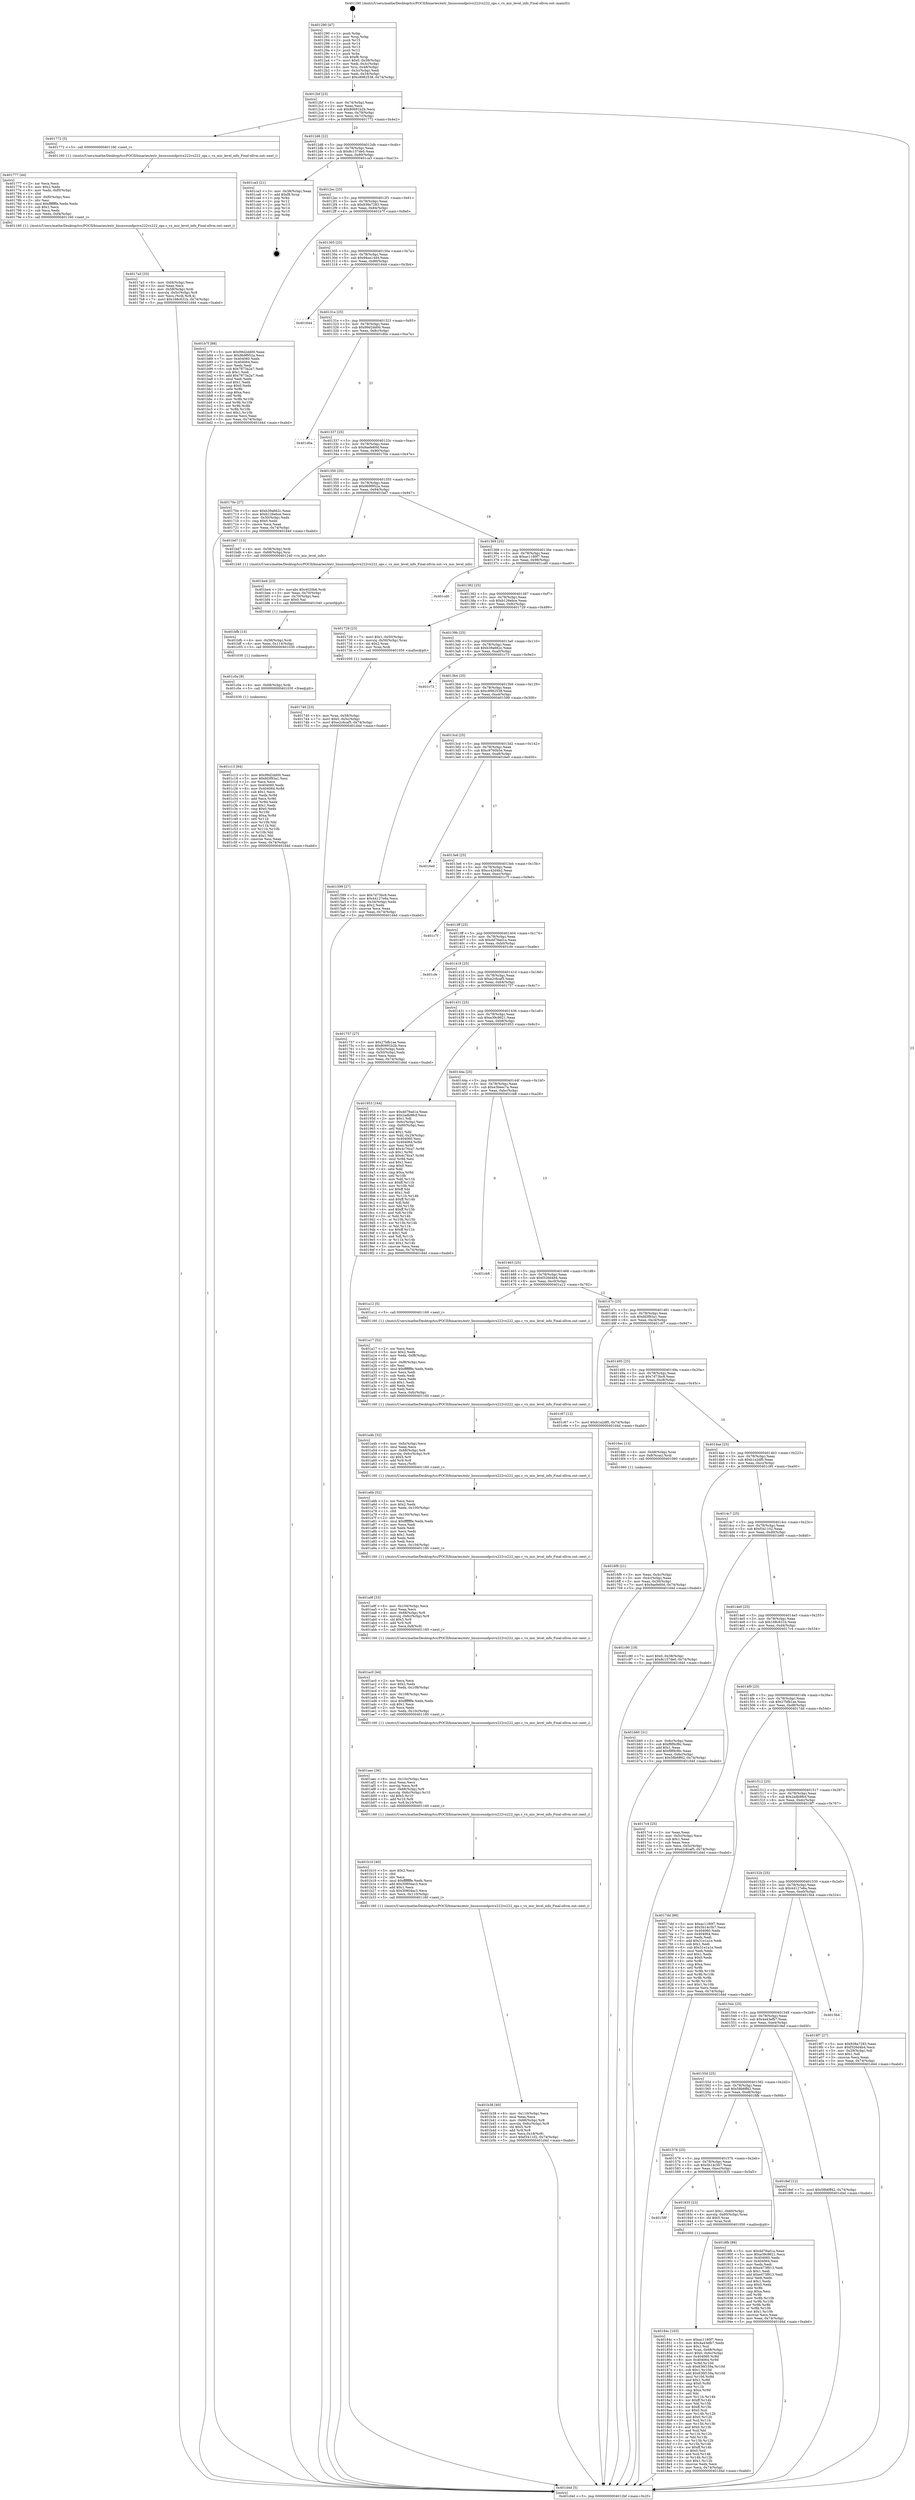 digraph "0x401290" {
  label = "0x401290 (/mnt/c/Users/mathe/Desktop/tcc/POCII/binaries/extr_linuxsoundpcivx222vx222_ops.c_vx_mic_level_info_Final-ollvm.out::main(0))"
  labelloc = "t"
  node[shape=record]

  Entry [label="",width=0.3,height=0.3,shape=circle,fillcolor=black,style=filled]
  "0x4012bf" [label="{
     0x4012bf [23]\l
     | [instrs]\l
     &nbsp;&nbsp;0x4012bf \<+3\>: mov -0x74(%rbp),%eax\l
     &nbsp;&nbsp;0x4012c2 \<+2\>: mov %eax,%ecx\l
     &nbsp;&nbsp;0x4012c4 \<+6\>: sub $0x80691b2b,%ecx\l
     &nbsp;&nbsp;0x4012ca \<+3\>: mov %eax,-0x78(%rbp)\l
     &nbsp;&nbsp;0x4012cd \<+3\>: mov %ecx,-0x7c(%rbp)\l
     &nbsp;&nbsp;0x4012d0 \<+6\>: je 0000000000401772 \<main+0x4e2\>\l
  }"]
  "0x401772" [label="{
     0x401772 [5]\l
     | [instrs]\l
     &nbsp;&nbsp;0x401772 \<+5\>: call 0000000000401160 \<next_i\>\l
     | [calls]\l
     &nbsp;&nbsp;0x401160 \{1\} (/mnt/c/Users/mathe/Desktop/tcc/POCII/binaries/extr_linuxsoundpcivx222vx222_ops.c_vx_mic_level_info_Final-ollvm.out::next_i)\l
  }"]
  "0x4012d6" [label="{
     0x4012d6 [22]\l
     | [instrs]\l
     &nbsp;&nbsp;0x4012d6 \<+5\>: jmp 00000000004012db \<main+0x4b\>\l
     &nbsp;&nbsp;0x4012db \<+3\>: mov -0x78(%rbp),%eax\l
     &nbsp;&nbsp;0x4012de \<+5\>: sub $0x8c157de0,%eax\l
     &nbsp;&nbsp;0x4012e3 \<+3\>: mov %eax,-0x80(%rbp)\l
     &nbsp;&nbsp;0x4012e6 \<+6\>: je 0000000000401ca3 \<main+0xa13\>\l
  }"]
  Exit [label="",width=0.3,height=0.3,shape=circle,fillcolor=black,style=filled,peripheries=2]
  "0x401ca3" [label="{
     0x401ca3 [21]\l
     | [instrs]\l
     &nbsp;&nbsp;0x401ca3 \<+3\>: mov -0x38(%rbp),%eax\l
     &nbsp;&nbsp;0x401ca6 \<+7\>: add $0xf8,%rsp\l
     &nbsp;&nbsp;0x401cad \<+1\>: pop %rbx\l
     &nbsp;&nbsp;0x401cae \<+2\>: pop %r12\l
     &nbsp;&nbsp;0x401cb0 \<+2\>: pop %r13\l
     &nbsp;&nbsp;0x401cb2 \<+2\>: pop %r14\l
     &nbsp;&nbsp;0x401cb4 \<+2\>: pop %r15\l
     &nbsp;&nbsp;0x401cb6 \<+1\>: pop %rbp\l
     &nbsp;&nbsp;0x401cb7 \<+1\>: ret\l
  }"]
  "0x4012ec" [label="{
     0x4012ec [25]\l
     | [instrs]\l
     &nbsp;&nbsp;0x4012ec \<+5\>: jmp 00000000004012f1 \<main+0x61\>\l
     &nbsp;&nbsp;0x4012f1 \<+3\>: mov -0x78(%rbp),%eax\l
     &nbsp;&nbsp;0x4012f4 \<+5\>: sub $0x938a7283,%eax\l
     &nbsp;&nbsp;0x4012f9 \<+6\>: mov %eax,-0x84(%rbp)\l
     &nbsp;&nbsp;0x4012ff \<+6\>: je 0000000000401b7f \<main+0x8ef\>\l
  }"]
  "0x401c13" [label="{
     0x401c13 [84]\l
     | [instrs]\l
     &nbsp;&nbsp;0x401c13 \<+5\>: mov $0x99d2dd00,%eax\l
     &nbsp;&nbsp;0x401c18 \<+5\>: mov $0xfd3f93a1,%esi\l
     &nbsp;&nbsp;0x401c1d \<+2\>: xor %ecx,%ecx\l
     &nbsp;&nbsp;0x401c1f \<+7\>: mov 0x404060,%edx\l
     &nbsp;&nbsp;0x401c26 \<+8\>: mov 0x404064,%r8d\l
     &nbsp;&nbsp;0x401c2e \<+3\>: sub $0x1,%ecx\l
     &nbsp;&nbsp;0x401c31 \<+3\>: mov %edx,%r9d\l
     &nbsp;&nbsp;0x401c34 \<+3\>: add %ecx,%r9d\l
     &nbsp;&nbsp;0x401c37 \<+4\>: imul %r9d,%edx\l
     &nbsp;&nbsp;0x401c3b \<+3\>: and $0x1,%edx\l
     &nbsp;&nbsp;0x401c3e \<+3\>: cmp $0x0,%edx\l
     &nbsp;&nbsp;0x401c41 \<+4\>: sete %r10b\l
     &nbsp;&nbsp;0x401c45 \<+4\>: cmp $0xa,%r8d\l
     &nbsp;&nbsp;0x401c49 \<+4\>: setl %r11b\l
     &nbsp;&nbsp;0x401c4d \<+3\>: mov %r10b,%bl\l
     &nbsp;&nbsp;0x401c50 \<+3\>: and %r11b,%bl\l
     &nbsp;&nbsp;0x401c53 \<+3\>: xor %r11b,%r10b\l
     &nbsp;&nbsp;0x401c56 \<+3\>: or %r10b,%bl\l
     &nbsp;&nbsp;0x401c59 \<+3\>: test $0x1,%bl\l
     &nbsp;&nbsp;0x401c5c \<+3\>: cmovne %esi,%eax\l
     &nbsp;&nbsp;0x401c5f \<+3\>: mov %eax,-0x74(%rbp)\l
     &nbsp;&nbsp;0x401c62 \<+5\>: jmp 0000000000401d4d \<main+0xabd\>\l
  }"]
  "0x401b7f" [label="{
     0x401b7f [88]\l
     | [instrs]\l
     &nbsp;&nbsp;0x401b7f \<+5\>: mov $0x99d2dd00,%eax\l
     &nbsp;&nbsp;0x401b84 \<+5\>: mov $0x9b9f952a,%ecx\l
     &nbsp;&nbsp;0x401b89 \<+7\>: mov 0x404060,%edx\l
     &nbsp;&nbsp;0x401b90 \<+7\>: mov 0x404064,%esi\l
     &nbsp;&nbsp;0x401b97 \<+2\>: mov %edx,%edi\l
     &nbsp;&nbsp;0x401b99 \<+6\>: sub $0x7873a2a7,%edi\l
     &nbsp;&nbsp;0x401b9f \<+3\>: sub $0x1,%edi\l
     &nbsp;&nbsp;0x401ba2 \<+6\>: add $0x7873a2a7,%edi\l
     &nbsp;&nbsp;0x401ba8 \<+3\>: imul %edi,%edx\l
     &nbsp;&nbsp;0x401bab \<+3\>: and $0x1,%edx\l
     &nbsp;&nbsp;0x401bae \<+3\>: cmp $0x0,%edx\l
     &nbsp;&nbsp;0x401bb1 \<+4\>: sete %r8b\l
     &nbsp;&nbsp;0x401bb5 \<+3\>: cmp $0xa,%esi\l
     &nbsp;&nbsp;0x401bb8 \<+4\>: setl %r9b\l
     &nbsp;&nbsp;0x401bbc \<+3\>: mov %r8b,%r10b\l
     &nbsp;&nbsp;0x401bbf \<+3\>: and %r9b,%r10b\l
     &nbsp;&nbsp;0x401bc2 \<+3\>: xor %r9b,%r8b\l
     &nbsp;&nbsp;0x401bc5 \<+3\>: or %r8b,%r10b\l
     &nbsp;&nbsp;0x401bc8 \<+4\>: test $0x1,%r10b\l
     &nbsp;&nbsp;0x401bcc \<+3\>: cmovne %ecx,%eax\l
     &nbsp;&nbsp;0x401bcf \<+3\>: mov %eax,-0x74(%rbp)\l
     &nbsp;&nbsp;0x401bd2 \<+5\>: jmp 0000000000401d4d \<main+0xabd\>\l
  }"]
  "0x401305" [label="{
     0x401305 [25]\l
     | [instrs]\l
     &nbsp;&nbsp;0x401305 \<+5\>: jmp 000000000040130a \<main+0x7a\>\l
     &nbsp;&nbsp;0x40130a \<+3\>: mov -0x78(%rbp),%eax\l
     &nbsp;&nbsp;0x40130d \<+5\>: sub $0x94ea14d4,%eax\l
     &nbsp;&nbsp;0x401312 \<+6\>: mov %eax,-0x88(%rbp)\l
     &nbsp;&nbsp;0x401318 \<+6\>: je 0000000000401644 \<main+0x3b4\>\l
  }"]
  "0x401c0a" [label="{
     0x401c0a [9]\l
     | [instrs]\l
     &nbsp;&nbsp;0x401c0a \<+4\>: mov -0x68(%rbp),%rdi\l
     &nbsp;&nbsp;0x401c0e \<+5\>: call 0000000000401030 \<free@plt\>\l
     | [calls]\l
     &nbsp;&nbsp;0x401030 \{1\} (unknown)\l
  }"]
  "0x401644" [label="{
     0x401644\l
  }", style=dashed]
  "0x40131e" [label="{
     0x40131e [25]\l
     | [instrs]\l
     &nbsp;&nbsp;0x40131e \<+5\>: jmp 0000000000401323 \<main+0x93\>\l
     &nbsp;&nbsp;0x401323 \<+3\>: mov -0x78(%rbp),%eax\l
     &nbsp;&nbsp;0x401326 \<+5\>: sub $0x99d2dd00,%eax\l
     &nbsp;&nbsp;0x40132b \<+6\>: mov %eax,-0x8c(%rbp)\l
     &nbsp;&nbsp;0x401331 \<+6\>: je 0000000000401d0a \<main+0xa7a\>\l
  }"]
  "0x401bfb" [label="{
     0x401bfb [15]\l
     | [instrs]\l
     &nbsp;&nbsp;0x401bfb \<+4\>: mov -0x58(%rbp),%rdi\l
     &nbsp;&nbsp;0x401bff \<+6\>: mov %eax,-0x114(%rbp)\l
     &nbsp;&nbsp;0x401c05 \<+5\>: call 0000000000401030 \<free@plt\>\l
     | [calls]\l
     &nbsp;&nbsp;0x401030 \{1\} (unknown)\l
  }"]
  "0x401d0a" [label="{
     0x401d0a\l
  }", style=dashed]
  "0x401337" [label="{
     0x401337 [25]\l
     | [instrs]\l
     &nbsp;&nbsp;0x401337 \<+5\>: jmp 000000000040133c \<main+0xac\>\l
     &nbsp;&nbsp;0x40133c \<+3\>: mov -0x78(%rbp),%eax\l
     &nbsp;&nbsp;0x40133f \<+5\>: sub $0x9aefe60d,%eax\l
     &nbsp;&nbsp;0x401344 \<+6\>: mov %eax,-0x90(%rbp)\l
     &nbsp;&nbsp;0x40134a \<+6\>: je 000000000040170e \<main+0x47e\>\l
  }"]
  "0x401be4" [label="{
     0x401be4 [23]\l
     | [instrs]\l
     &nbsp;&nbsp;0x401be4 \<+10\>: movabs $0x4020b6,%rdi\l
     &nbsp;&nbsp;0x401bee \<+3\>: mov %eax,-0x70(%rbp)\l
     &nbsp;&nbsp;0x401bf1 \<+3\>: mov -0x70(%rbp),%esi\l
     &nbsp;&nbsp;0x401bf4 \<+2\>: mov $0x0,%al\l
     &nbsp;&nbsp;0x401bf6 \<+5\>: call 0000000000401040 \<printf@plt\>\l
     | [calls]\l
     &nbsp;&nbsp;0x401040 \{1\} (unknown)\l
  }"]
  "0x40170e" [label="{
     0x40170e [27]\l
     | [instrs]\l
     &nbsp;&nbsp;0x40170e \<+5\>: mov $0xb39a662c,%eax\l
     &nbsp;&nbsp;0x401713 \<+5\>: mov $0xb126ebce,%ecx\l
     &nbsp;&nbsp;0x401718 \<+3\>: mov -0x30(%rbp),%edx\l
     &nbsp;&nbsp;0x40171b \<+3\>: cmp $0x0,%edx\l
     &nbsp;&nbsp;0x40171e \<+3\>: cmove %ecx,%eax\l
     &nbsp;&nbsp;0x401721 \<+3\>: mov %eax,-0x74(%rbp)\l
     &nbsp;&nbsp;0x401724 \<+5\>: jmp 0000000000401d4d \<main+0xabd\>\l
  }"]
  "0x401350" [label="{
     0x401350 [25]\l
     | [instrs]\l
     &nbsp;&nbsp;0x401350 \<+5\>: jmp 0000000000401355 \<main+0xc5\>\l
     &nbsp;&nbsp;0x401355 \<+3\>: mov -0x78(%rbp),%eax\l
     &nbsp;&nbsp;0x401358 \<+5\>: sub $0x9b9f952a,%eax\l
     &nbsp;&nbsp;0x40135d \<+6\>: mov %eax,-0x94(%rbp)\l
     &nbsp;&nbsp;0x401363 \<+6\>: je 0000000000401bd7 \<main+0x947\>\l
  }"]
  "0x401b38" [label="{
     0x401b38 [40]\l
     | [instrs]\l
     &nbsp;&nbsp;0x401b38 \<+6\>: mov -0x110(%rbp),%ecx\l
     &nbsp;&nbsp;0x401b3e \<+3\>: imul %eax,%ecx\l
     &nbsp;&nbsp;0x401b41 \<+4\>: mov -0x68(%rbp),%r8\l
     &nbsp;&nbsp;0x401b45 \<+4\>: movslq -0x6c(%rbp),%r9\l
     &nbsp;&nbsp;0x401b49 \<+4\>: shl $0x5,%r9\l
     &nbsp;&nbsp;0x401b4d \<+3\>: add %r9,%r8\l
     &nbsp;&nbsp;0x401b50 \<+4\>: mov %ecx,0x18(%r8)\l
     &nbsp;&nbsp;0x401b54 \<+7\>: movl $0xf341102,-0x74(%rbp)\l
     &nbsp;&nbsp;0x401b5b \<+5\>: jmp 0000000000401d4d \<main+0xabd\>\l
  }"]
  "0x401bd7" [label="{
     0x401bd7 [13]\l
     | [instrs]\l
     &nbsp;&nbsp;0x401bd7 \<+4\>: mov -0x58(%rbp),%rdi\l
     &nbsp;&nbsp;0x401bdb \<+4\>: mov -0x68(%rbp),%rsi\l
     &nbsp;&nbsp;0x401bdf \<+5\>: call 0000000000401240 \<vx_mic_level_info\>\l
     | [calls]\l
     &nbsp;&nbsp;0x401240 \{1\} (/mnt/c/Users/mathe/Desktop/tcc/POCII/binaries/extr_linuxsoundpcivx222vx222_ops.c_vx_mic_level_info_Final-ollvm.out::vx_mic_level_info)\l
  }"]
  "0x401369" [label="{
     0x401369 [25]\l
     | [instrs]\l
     &nbsp;&nbsp;0x401369 \<+5\>: jmp 000000000040136e \<main+0xde\>\l
     &nbsp;&nbsp;0x40136e \<+3\>: mov -0x78(%rbp),%eax\l
     &nbsp;&nbsp;0x401371 \<+5\>: sub $0xac1180f7,%eax\l
     &nbsp;&nbsp;0x401376 \<+6\>: mov %eax,-0x98(%rbp)\l
     &nbsp;&nbsp;0x40137c \<+6\>: je 0000000000401cd0 \<main+0xa40\>\l
  }"]
  "0x401b10" [label="{
     0x401b10 [40]\l
     | [instrs]\l
     &nbsp;&nbsp;0x401b10 \<+5\>: mov $0x2,%ecx\l
     &nbsp;&nbsp;0x401b15 \<+1\>: cltd\l
     &nbsp;&nbsp;0x401b16 \<+2\>: idiv %ecx\l
     &nbsp;&nbsp;0x401b18 \<+6\>: imul $0xfffffffe,%edx,%ecx\l
     &nbsp;&nbsp;0x401b1e \<+6\>: add $0x30804ac3,%ecx\l
     &nbsp;&nbsp;0x401b24 \<+3\>: add $0x1,%ecx\l
     &nbsp;&nbsp;0x401b27 \<+6\>: sub $0x30804ac3,%ecx\l
     &nbsp;&nbsp;0x401b2d \<+6\>: mov %ecx,-0x110(%rbp)\l
     &nbsp;&nbsp;0x401b33 \<+5\>: call 0000000000401160 \<next_i\>\l
     | [calls]\l
     &nbsp;&nbsp;0x401160 \{1\} (/mnt/c/Users/mathe/Desktop/tcc/POCII/binaries/extr_linuxsoundpcivx222vx222_ops.c_vx_mic_level_info_Final-ollvm.out::next_i)\l
  }"]
  "0x401cd0" [label="{
     0x401cd0\l
  }", style=dashed]
  "0x401382" [label="{
     0x401382 [25]\l
     | [instrs]\l
     &nbsp;&nbsp;0x401382 \<+5\>: jmp 0000000000401387 \<main+0xf7\>\l
     &nbsp;&nbsp;0x401387 \<+3\>: mov -0x78(%rbp),%eax\l
     &nbsp;&nbsp;0x40138a \<+5\>: sub $0xb126ebce,%eax\l
     &nbsp;&nbsp;0x40138f \<+6\>: mov %eax,-0x9c(%rbp)\l
     &nbsp;&nbsp;0x401395 \<+6\>: je 0000000000401729 \<main+0x499\>\l
  }"]
  "0x401aec" [label="{
     0x401aec [36]\l
     | [instrs]\l
     &nbsp;&nbsp;0x401aec \<+6\>: mov -0x10c(%rbp),%ecx\l
     &nbsp;&nbsp;0x401af2 \<+3\>: imul %eax,%ecx\l
     &nbsp;&nbsp;0x401af5 \<+3\>: movslq %ecx,%r8\l
     &nbsp;&nbsp;0x401af8 \<+4\>: mov -0x68(%rbp),%r9\l
     &nbsp;&nbsp;0x401afc \<+4\>: movslq -0x6c(%rbp),%r10\l
     &nbsp;&nbsp;0x401b00 \<+4\>: shl $0x5,%r10\l
     &nbsp;&nbsp;0x401b04 \<+3\>: add %r10,%r9\l
     &nbsp;&nbsp;0x401b07 \<+4\>: mov %r8,0x10(%r9)\l
     &nbsp;&nbsp;0x401b0b \<+5\>: call 0000000000401160 \<next_i\>\l
     | [calls]\l
     &nbsp;&nbsp;0x401160 \{1\} (/mnt/c/Users/mathe/Desktop/tcc/POCII/binaries/extr_linuxsoundpcivx222vx222_ops.c_vx_mic_level_info_Final-ollvm.out::next_i)\l
  }"]
  "0x401729" [label="{
     0x401729 [23]\l
     | [instrs]\l
     &nbsp;&nbsp;0x401729 \<+7\>: movl $0x1,-0x50(%rbp)\l
     &nbsp;&nbsp;0x401730 \<+4\>: movslq -0x50(%rbp),%rax\l
     &nbsp;&nbsp;0x401734 \<+4\>: shl $0x2,%rax\l
     &nbsp;&nbsp;0x401738 \<+3\>: mov %rax,%rdi\l
     &nbsp;&nbsp;0x40173b \<+5\>: call 0000000000401050 \<malloc@plt\>\l
     | [calls]\l
     &nbsp;&nbsp;0x401050 \{1\} (unknown)\l
  }"]
  "0x40139b" [label="{
     0x40139b [25]\l
     | [instrs]\l
     &nbsp;&nbsp;0x40139b \<+5\>: jmp 00000000004013a0 \<main+0x110\>\l
     &nbsp;&nbsp;0x4013a0 \<+3\>: mov -0x78(%rbp),%eax\l
     &nbsp;&nbsp;0x4013a3 \<+5\>: sub $0xb39a662c,%eax\l
     &nbsp;&nbsp;0x4013a8 \<+6\>: mov %eax,-0xa0(%rbp)\l
     &nbsp;&nbsp;0x4013ae \<+6\>: je 0000000000401c73 \<main+0x9e3\>\l
  }"]
  "0x401ac0" [label="{
     0x401ac0 [44]\l
     | [instrs]\l
     &nbsp;&nbsp;0x401ac0 \<+2\>: xor %ecx,%ecx\l
     &nbsp;&nbsp;0x401ac2 \<+5\>: mov $0x2,%edx\l
     &nbsp;&nbsp;0x401ac7 \<+6\>: mov %edx,-0x108(%rbp)\l
     &nbsp;&nbsp;0x401acd \<+1\>: cltd\l
     &nbsp;&nbsp;0x401ace \<+6\>: mov -0x108(%rbp),%esi\l
     &nbsp;&nbsp;0x401ad4 \<+2\>: idiv %esi\l
     &nbsp;&nbsp;0x401ad6 \<+6\>: imul $0xfffffffe,%edx,%edx\l
     &nbsp;&nbsp;0x401adc \<+3\>: sub $0x1,%ecx\l
     &nbsp;&nbsp;0x401adf \<+2\>: sub %ecx,%edx\l
     &nbsp;&nbsp;0x401ae1 \<+6\>: mov %edx,-0x10c(%rbp)\l
     &nbsp;&nbsp;0x401ae7 \<+5\>: call 0000000000401160 \<next_i\>\l
     | [calls]\l
     &nbsp;&nbsp;0x401160 \{1\} (/mnt/c/Users/mathe/Desktop/tcc/POCII/binaries/extr_linuxsoundpcivx222vx222_ops.c_vx_mic_level_info_Final-ollvm.out::next_i)\l
  }"]
  "0x401c73" [label="{
     0x401c73\l
  }", style=dashed]
  "0x4013b4" [label="{
     0x4013b4 [25]\l
     | [instrs]\l
     &nbsp;&nbsp;0x4013b4 \<+5\>: jmp 00000000004013b9 \<main+0x129\>\l
     &nbsp;&nbsp;0x4013b9 \<+3\>: mov -0x78(%rbp),%eax\l
     &nbsp;&nbsp;0x4013bc \<+5\>: sub $0xc8982538,%eax\l
     &nbsp;&nbsp;0x4013c1 \<+6\>: mov %eax,-0xa4(%rbp)\l
     &nbsp;&nbsp;0x4013c7 \<+6\>: je 0000000000401599 \<main+0x309\>\l
  }"]
  "0x401a9f" [label="{
     0x401a9f [33]\l
     | [instrs]\l
     &nbsp;&nbsp;0x401a9f \<+6\>: mov -0x104(%rbp),%ecx\l
     &nbsp;&nbsp;0x401aa5 \<+3\>: imul %eax,%ecx\l
     &nbsp;&nbsp;0x401aa8 \<+4\>: mov -0x68(%rbp),%r8\l
     &nbsp;&nbsp;0x401aac \<+4\>: movslq -0x6c(%rbp),%r9\l
     &nbsp;&nbsp;0x401ab0 \<+4\>: shl $0x5,%r9\l
     &nbsp;&nbsp;0x401ab4 \<+3\>: add %r9,%r8\l
     &nbsp;&nbsp;0x401ab7 \<+4\>: mov %ecx,0x8(%r8)\l
     &nbsp;&nbsp;0x401abb \<+5\>: call 0000000000401160 \<next_i\>\l
     | [calls]\l
     &nbsp;&nbsp;0x401160 \{1\} (/mnt/c/Users/mathe/Desktop/tcc/POCII/binaries/extr_linuxsoundpcivx222vx222_ops.c_vx_mic_level_info_Final-ollvm.out::next_i)\l
  }"]
  "0x401599" [label="{
     0x401599 [27]\l
     | [instrs]\l
     &nbsp;&nbsp;0x401599 \<+5\>: mov $0x7d73bc8,%eax\l
     &nbsp;&nbsp;0x40159e \<+5\>: mov $0x44127e6a,%ecx\l
     &nbsp;&nbsp;0x4015a3 \<+3\>: mov -0x34(%rbp),%edx\l
     &nbsp;&nbsp;0x4015a6 \<+3\>: cmp $0x2,%edx\l
     &nbsp;&nbsp;0x4015a9 \<+3\>: cmovne %ecx,%eax\l
     &nbsp;&nbsp;0x4015ac \<+3\>: mov %eax,-0x74(%rbp)\l
     &nbsp;&nbsp;0x4015af \<+5\>: jmp 0000000000401d4d \<main+0xabd\>\l
  }"]
  "0x4013cd" [label="{
     0x4013cd [25]\l
     | [instrs]\l
     &nbsp;&nbsp;0x4013cd \<+5\>: jmp 00000000004013d2 \<main+0x142\>\l
     &nbsp;&nbsp;0x4013d2 \<+3\>: mov -0x78(%rbp),%eax\l
     &nbsp;&nbsp;0x4013d5 \<+5\>: sub $0xc9760b5e,%eax\l
     &nbsp;&nbsp;0x4013da \<+6\>: mov %eax,-0xa8(%rbp)\l
     &nbsp;&nbsp;0x4013e0 \<+6\>: je 00000000004016e0 \<main+0x450\>\l
  }"]
  "0x401d4d" [label="{
     0x401d4d [5]\l
     | [instrs]\l
     &nbsp;&nbsp;0x401d4d \<+5\>: jmp 00000000004012bf \<main+0x2f\>\l
  }"]
  "0x401290" [label="{
     0x401290 [47]\l
     | [instrs]\l
     &nbsp;&nbsp;0x401290 \<+1\>: push %rbp\l
     &nbsp;&nbsp;0x401291 \<+3\>: mov %rsp,%rbp\l
     &nbsp;&nbsp;0x401294 \<+2\>: push %r15\l
     &nbsp;&nbsp;0x401296 \<+2\>: push %r14\l
     &nbsp;&nbsp;0x401298 \<+2\>: push %r13\l
     &nbsp;&nbsp;0x40129a \<+2\>: push %r12\l
     &nbsp;&nbsp;0x40129c \<+1\>: push %rbx\l
     &nbsp;&nbsp;0x40129d \<+7\>: sub $0xf8,%rsp\l
     &nbsp;&nbsp;0x4012a4 \<+7\>: movl $0x0,-0x38(%rbp)\l
     &nbsp;&nbsp;0x4012ab \<+3\>: mov %edi,-0x3c(%rbp)\l
     &nbsp;&nbsp;0x4012ae \<+4\>: mov %rsi,-0x48(%rbp)\l
     &nbsp;&nbsp;0x4012b2 \<+3\>: mov -0x3c(%rbp),%edi\l
     &nbsp;&nbsp;0x4012b5 \<+3\>: mov %edi,-0x34(%rbp)\l
     &nbsp;&nbsp;0x4012b8 \<+7\>: movl $0xc8982538,-0x74(%rbp)\l
  }"]
  "0x401a6b" [label="{
     0x401a6b [52]\l
     | [instrs]\l
     &nbsp;&nbsp;0x401a6b \<+2\>: xor %ecx,%ecx\l
     &nbsp;&nbsp;0x401a6d \<+5\>: mov $0x2,%edx\l
     &nbsp;&nbsp;0x401a72 \<+6\>: mov %edx,-0x100(%rbp)\l
     &nbsp;&nbsp;0x401a78 \<+1\>: cltd\l
     &nbsp;&nbsp;0x401a79 \<+6\>: mov -0x100(%rbp),%esi\l
     &nbsp;&nbsp;0x401a7f \<+2\>: idiv %esi\l
     &nbsp;&nbsp;0x401a81 \<+6\>: imul $0xfffffffe,%edx,%edx\l
     &nbsp;&nbsp;0x401a87 \<+2\>: mov %ecx,%edi\l
     &nbsp;&nbsp;0x401a89 \<+2\>: sub %edx,%edi\l
     &nbsp;&nbsp;0x401a8b \<+2\>: mov %ecx,%edx\l
     &nbsp;&nbsp;0x401a8d \<+3\>: sub $0x1,%edx\l
     &nbsp;&nbsp;0x401a90 \<+2\>: add %edx,%edi\l
     &nbsp;&nbsp;0x401a92 \<+2\>: sub %edi,%ecx\l
     &nbsp;&nbsp;0x401a94 \<+6\>: mov %ecx,-0x104(%rbp)\l
     &nbsp;&nbsp;0x401a9a \<+5\>: call 0000000000401160 \<next_i\>\l
     | [calls]\l
     &nbsp;&nbsp;0x401160 \{1\} (/mnt/c/Users/mathe/Desktop/tcc/POCII/binaries/extr_linuxsoundpcivx222vx222_ops.c_vx_mic_level_info_Final-ollvm.out::next_i)\l
  }"]
  "0x4016e0" [label="{
     0x4016e0\l
  }", style=dashed]
  "0x4013e6" [label="{
     0x4013e6 [25]\l
     | [instrs]\l
     &nbsp;&nbsp;0x4013e6 \<+5\>: jmp 00000000004013eb \<main+0x15b\>\l
     &nbsp;&nbsp;0x4013eb \<+3\>: mov -0x78(%rbp),%eax\l
     &nbsp;&nbsp;0x4013ee \<+5\>: sub $0xcc42d4b2,%eax\l
     &nbsp;&nbsp;0x4013f3 \<+6\>: mov %eax,-0xac(%rbp)\l
     &nbsp;&nbsp;0x4013f9 \<+6\>: je 0000000000401c7f \<main+0x9ef\>\l
  }"]
  "0x401a4b" [label="{
     0x401a4b [32]\l
     | [instrs]\l
     &nbsp;&nbsp;0x401a4b \<+6\>: mov -0xfc(%rbp),%ecx\l
     &nbsp;&nbsp;0x401a51 \<+3\>: imul %eax,%ecx\l
     &nbsp;&nbsp;0x401a54 \<+4\>: mov -0x68(%rbp),%r8\l
     &nbsp;&nbsp;0x401a58 \<+4\>: movslq -0x6c(%rbp),%r9\l
     &nbsp;&nbsp;0x401a5c \<+4\>: shl $0x5,%r9\l
     &nbsp;&nbsp;0x401a60 \<+3\>: add %r9,%r8\l
     &nbsp;&nbsp;0x401a63 \<+3\>: mov %ecx,(%r8)\l
     &nbsp;&nbsp;0x401a66 \<+5\>: call 0000000000401160 \<next_i\>\l
     | [calls]\l
     &nbsp;&nbsp;0x401160 \{1\} (/mnt/c/Users/mathe/Desktop/tcc/POCII/binaries/extr_linuxsoundpcivx222vx222_ops.c_vx_mic_level_info_Final-ollvm.out::next_i)\l
  }"]
  "0x401c7f" [label="{
     0x401c7f\l
  }", style=dashed]
  "0x4013ff" [label="{
     0x4013ff [25]\l
     | [instrs]\l
     &nbsp;&nbsp;0x4013ff \<+5\>: jmp 0000000000401404 \<main+0x174\>\l
     &nbsp;&nbsp;0x401404 \<+3\>: mov -0x78(%rbp),%eax\l
     &nbsp;&nbsp;0x401407 \<+5\>: sub $0xdd79ad1a,%eax\l
     &nbsp;&nbsp;0x40140c \<+6\>: mov %eax,-0xb0(%rbp)\l
     &nbsp;&nbsp;0x401412 \<+6\>: je 0000000000401cfe \<main+0xa6e\>\l
  }"]
  "0x401a17" [label="{
     0x401a17 [52]\l
     | [instrs]\l
     &nbsp;&nbsp;0x401a17 \<+2\>: xor %ecx,%ecx\l
     &nbsp;&nbsp;0x401a19 \<+5\>: mov $0x2,%edx\l
     &nbsp;&nbsp;0x401a1e \<+6\>: mov %edx,-0xf8(%rbp)\l
     &nbsp;&nbsp;0x401a24 \<+1\>: cltd\l
     &nbsp;&nbsp;0x401a25 \<+6\>: mov -0xf8(%rbp),%esi\l
     &nbsp;&nbsp;0x401a2b \<+2\>: idiv %esi\l
     &nbsp;&nbsp;0x401a2d \<+6\>: imul $0xfffffffe,%edx,%edx\l
     &nbsp;&nbsp;0x401a33 \<+2\>: mov %ecx,%edi\l
     &nbsp;&nbsp;0x401a35 \<+2\>: sub %edx,%edi\l
     &nbsp;&nbsp;0x401a37 \<+2\>: mov %ecx,%edx\l
     &nbsp;&nbsp;0x401a39 \<+3\>: sub $0x1,%edx\l
     &nbsp;&nbsp;0x401a3c \<+2\>: add %edx,%edi\l
     &nbsp;&nbsp;0x401a3e \<+2\>: sub %edi,%ecx\l
     &nbsp;&nbsp;0x401a40 \<+6\>: mov %ecx,-0xfc(%rbp)\l
     &nbsp;&nbsp;0x401a46 \<+5\>: call 0000000000401160 \<next_i\>\l
     | [calls]\l
     &nbsp;&nbsp;0x401160 \{1\} (/mnt/c/Users/mathe/Desktop/tcc/POCII/binaries/extr_linuxsoundpcivx222vx222_ops.c_vx_mic_level_info_Final-ollvm.out::next_i)\l
  }"]
  "0x401cfe" [label="{
     0x401cfe\l
  }", style=dashed]
  "0x401418" [label="{
     0x401418 [25]\l
     | [instrs]\l
     &nbsp;&nbsp;0x401418 \<+5\>: jmp 000000000040141d \<main+0x18d\>\l
     &nbsp;&nbsp;0x40141d \<+3\>: mov -0x78(%rbp),%eax\l
     &nbsp;&nbsp;0x401420 \<+5\>: sub $0xe2c6caf5,%eax\l
     &nbsp;&nbsp;0x401425 \<+6\>: mov %eax,-0xb4(%rbp)\l
     &nbsp;&nbsp;0x40142b \<+6\>: je 0000000000401757 \<main+0x4c7\>\l
  }"]
  "0x40184c" [label="{
     0x40184c [163]\l
     | [instrs]\l
     &nbsp;&nbsp;0x40184c \<+5\>: mov $0xac1180f7,%ecx\l
     &nbsp;&nbsp;0x401851 \<+5\>: mov $0x4a43efb7,%edx\l
     &nbsp;&nbsp;0x401856 \<+3\>: mov $0x1,%sil\l
     &nbsp;&nbsp;0x401859 \<+4\>: mov %rax,-0x68(%rbp)\l
     &nbsp;&nbsp;0x40185d \<+7\>: movl $0x0,-0x6c(%rbp)\l
     &nbsp;&nbsp;0x401864 \<+8\>: mov 0x404060,%r8d\l
     &nbsp;&nbsp;0x40186c \<+8\>: mov 0x404064,%r9d\l
     &nbsp;&nbsp;0x401874 \<+3\>: mov %r8d,%r10d\l
     &nbsp;&nbsp;0x401877 \<+7\>: sub $0x636f159a,%r10d\l
     &nbsp;&nbsp;0x40187e \<+4\>: sub $0x1,%r10d\l
     &nbsp;&nbsp;0x401882 \<+7\>: add $0x636f159a,%r10d\l
     &nbsp;&nbsp;0x401889 \<+4\>: imul %r10d,%r8d\l
     &nbsp;&nbsp;0x40188d \<+4\>: and $0x1,%r8d\l
     &nbsp;&nbsp;0x401891 \<+4\>: cmp $0x0,%r8d\l
     &nbsp;&nbsp;0x401895 \<+4\>: sete %r11b\l
     &nbsp;&nbsp;0x401899 \<+4\>: cmp $0xa,%r9d\l
     &nbsp;&nbsp;0x40189d \<+3\>: setl %bl\l
     &nbsp;&nbsp;0x4018a0 \<+3\>: mov %r11b,%r14b\l
     &nbsp;&nbsp;0x4018a3 \<+4\>: xor $0xff,%r14b\l
     &nbsp;&nbsp;0x4018a7 \<+3\>: mov %bl,%r15b\l
     &nbsp;&nbsp;0x4018aa \<+4\>: xor $0xff,%r15b\l
     &nbsp;&nbsp;0x4018ae \<+4\>: xor $0x0,%sil\l
     &nbsp;&nbsp;0x4018b2 \<+3\>: mov %r14b,%r12b\l
     &nbsp;&nbsp;0x4018b5 \<+4\>: and $0x0,%r12b\l
     &nbsp;&nbsp;0x4018b9 \<+3\>: and %sil,%r11b\l
     &nbsp;&nbsp;0x4018bc \<+3\>: mov %r15b,%r13b\l
     &nbsp;&nbsp;0x4018bf \<+4\>: and $0x0,%r13b\l
     &nbsp;&nbsp;0x4018c3 \<+3\>: and %sil,%bl\l
     &nbsp;&nbsp;0x4018c6 \<+3\>: or %r11b,%r12b\l
     &nbsp;&nbsp;0x4018c9 \<+3\>: or %bl,%r13b\l
     &nbsp;&nbsp;0x4018cc \<+3\>: xor %r13b,%r12b\l
     &nbsp;&nbsp;0x4018cf \<+3\>: or %r15b,%r14b\l
     &nbsp;&nbsp;0x4018d2 \<+4\>: xor $0xff,%r14b\l
     &nbsp;&nbsp;0x4018d6 \<+4\>: or $0x0,%sil\l
     &nbsp;&nbsp;0x4018da \<+3\>: and %sil,%r14b\l
     &nbsp;&nbsp;0x4018dd \<+3\>: or %r14b,%r12b\l
     &nbsp;&nbsp;0x4018e0 \<+4\>: test $0x1,%r12b\l
     &nbsp;&nbsp;0x4018e4 \<+3\>: cmovne %edx,%ecx\l
     &nbsp;&nbsp;0x4018e7 \<+3\>: mov %ecx,-0x74(%rbp)\l
     &nbsp;&nbsp;0x4018ea \<+5\>: jmp 0000000000401d4d \<main+0xabd\>\l
  }"]
  "0x401757" [label="{
     0x401757 [27]\l
     | [instrs]\l
     &nbsp;&nbsp;0x401757 \<+5\>: mov $0x27bfb1ae,%eax\l
     &nbsp;&nbsp;0x40175c \<+5\>: mov $0x80691b2b,%ecx\l
     &nbsp;&nbsp;0x401761 \<+3\>: mov -0x5c(%rbp),%edx\l
     &nbsp;&nbsp;0x401764 \<+3\>: cmp -0x50(%rbp),%edx\l
     &nbsp;&nbsp;0x401767 \<+3\>: cmovl %ecx,%eax\l
     &nbsp;&nbsp;0x40176a \<+3\>: mov %eax,-0x74(%rbp)\l
     &nbsp;&nbsp;0x40176d \<+5\>: jmp 0000000000401d4d \<main+0xabd\>\l
  }"]
  "0x401431" [label="{
     0x401431 [25]\l
     | [instrs]\l
     &nbsp;&nbsp;0x401431 \<+5\>: jmp 0000000000401436 \<main+0x1a6\>\l
     &nbsp;&nbsp;0x401436 \<+3\>: mov -0x78(%rbp),%eax\l
     &nbsp;&nbsp;0x401439 \<+5\>: sub $0xe39c9621,%eax\l
     &nbsp;&nbsp;0x40143e \<+6\>: mov %eax,-0xb8(%rbp)\l
     &nbsp;&nbsp;0x401444 \<+6\>: je 0000000000401953 \<main+0x6c3\>\l
  }"]
  "0x40158f" [label="{
     0x40158f\l
  }", style=dashed]
  "0x401953" [label="{
     0x401953 [164]\l
     | [instrs]\l
     &nbsp;&nbsp;0x401953 \<+5\>: mov $0xdd79ad1a,%eax\l
     &nbsp;&nbsp;0x401958 \<+5\>: mov $0x2adb98cf,%ecx\l
     &nbsp;&nbsp;0x40195d \<+2\>: mov $0x1,%dl\l
     &nbsp;&nbsp;0x40195f \<+3\>: mov -0x6c(%rbp),%esi\l
     &nbsp;&nbsp;0x401962 \<+3\>: cmp -0x60(%rbp),%esi\l
     &nbsp;&nbsp;0x401965 \<+4\>: setl %dil\l
     &nbsp;&nbsp;0x401969 \<+4\>: and $0x1,%dil\l
     &nbsp;&nbsp;0x40196d \<+4\>: mov %dil,-0x29(%rbp)\l
     &nbsp;&nbsp;0x401971 \<+7\>: mov 0x404060,%esi\l
     &nbsp;&nbsp;0x401978 \<+8\>: mov 0x404064,%r8d\l
     &nbsp;&nbsp;0x401980 \<+3\>: mov %esi,%r9d\l
     &nbsp;&nbsp;0x401983 \<+7\>: add $0x4c76ca7,%r9d\l
     &nbsp;&nbsp;0x40198a \<+4\>: sub $0x1,%r9d\l
     &nbsp;&nbsp;0x40198e \<+7\>: sub $0x4c76ca7,%r9d\l
     &nbsp;&nbsp;0x401995 \<+4\>: imul %r9d,%esi\l
     &nbsp;&nbsp;0x401999 \<+3\>: and $0x1,%esi\l
     &nbsp;&nbsp;0x40199c \<+3\>: cmp $0x0,%esi\l
     &nbsp;&nbsp;0x40199f \<+4\>: sete %dil\l
     &nbsp;&nbsp;0x4019a3 \<+4\>: cmp $0xa,%r8d\l
     &nbsp;&nbsp;0x4019a7 \<+4\>: setl %r10b\l
     &nbsp;&nbsp;0x4019ab \<+3\>: mov %dil,%r11b\l
     &nbsp;&nbsp;0x4019ae \<+4\>: xor $0xff,%r11b\l
     &nbsp;&nbsp;0x4019b2 \<+3\>: mov %r10b,%bl\l
     &nbsp;&nbsp;0x4019b5 \<+3\>: xor $0xff,%bl\l
     &nbsp;&nbsp;0x4019b8 \<+3\>: xor $0x1,%dl\l
     &nbsp;&nbsp;0x4019bb \<+3\>: mov %r11b,%r14b\l
     &nbsp;&nbsp;0x4019be \<+4\>: and $0xff,%r14b\l
     &nbsp;&nbsp;0x4019c2 \<+3\>: and %dl,%dil\l
     &nbsp;&nbsp;0x4019c5 \<+3\>: mov %bl,%r15b\l
     &nbsp;&nbsp;0x4019c8 \<+4\>: and $0xff,%r15b\l
     &nbsp;&nbsp;0x4019cc \<+3\>: and %dl,%r10b\l
     &nbsp;&nbsp;0x4019cf \<+3\>: or %dil,%r14b\l
     &nbsp;&nbsp;0x4019d2 \<+3\>: or %r10b,%r15b\l
     &nbsp;&nbsp;0x4019d5 \<+3\>: xor %r15b,%r14b\l
     &nbsp;&nbsp;0x4019d8 \<+3\>: or %bl,%r11b\l
     &nbsp;&nbsp;0x4019db \<+4\>: xor $0xff,%r11b\l
     &nbsp;&nbsp;0x4019df \<+3\>: or $0x1,%dl\l
     &nbsp;&nbsp;0x4019e2 \<+3\>: and %dl,%r11b\l
     &nbsp;&nbsp;0x4019e5 \<+3\>: or %r11b,%r14b\l
     &nbsp;&nbsp;0x4019e8 \<+4\>: test $0x1,%r14b\l
     &nbsp;&nbsp;0x4019ec \<+3\>: cmovne %ecx,%eax\l
     &nbsp;&nbsp;0x4019ef \<+3\>: mov %eax,-0x74(%rbp)\l
     &nbsp;&nbsp;0x4019f2 \<+5\>: jmp 0000000000401d4d \<main+0xabd\>\l
  }"]
  "0x40144a" [label="{
     0x40144a [25]\l
     | [instrs]\l
     &nbsp;&nbsp;0x40144a \<+5\>: jmp 000000000040144f \<main+0x1bf\>\l
     &nbsp;&nbsp;0x40144f \<+3\>: mov -0x78(%rbp),%eax\l
     &nbsp;&nbsp;0x401452 \<+5\>: sub $0xe3beec7a,%eax\l
     &nbsp;&nbsp;0x401457 \<+6\>: mov %eax,-0xbc(%rbp)\l
     &nbsp;&nbsp;0x40145d \<+6\>: je 0000000000401cb8 \<main+0xa28\>\l
  }"]
  "0x401835" [label="{
     0x401835 [23]\l
     | [instrs]\l
     &nbsp;&nbsp;0x401835 \<+7\>: movl $0x1,-0x60(%rbp)\l
     &nbsp;&nbsp;0x40183c \<+4\>: movslq -0x60(%rbp),%rax\l
     &nbsp;&nbsp;0x401840 \<+4\>: shl $0x5,%rax\l
     &nbsp;&nbsp;0x401844 \<+3\>: mov %rax,%rdi\l
     &nbsp;&nbsp;0x401847 \<+5\>: call 0000000000401050 \<malloc@plt\>\l
     | [calls]\l
     &nbsp;&nbsp;0x401050 \{1\} (unknown)\l
  }"]
  "0x401cb8" [label="{
     0x401cb8\l
  }", style=dashed]
  "0x401463" [label="{
     0x401463 [25]\l
     | [instrs]\l
     &nbsp;&nbsp;0x401463 \<+5\>: jmp 0000000000401468 \<main+0x1d8\>\l
     &nbsp;&nbsp;0x401468 \<+3\>: mov -0x78(%rbp),%eax\l
     &nbsp;&nbsp;0x40146b \<+5\>: sub $0xf326d4b4,%eax\l
     &nbsp;&nbsp;0x401470 \<+6\>: mov %eax,-0xc0(%rbp)\l
     &nbsp;&nbsp;0x401476 \<+6\>: je 0000000000401a12 \<main+0x782\>\l
  }"]
  "0x401576" [label="{
     0x401576 [25]\l
     | [instrs]\l
     &nbsp;&nbsp;0x401576 \<+5\>: jmp 000000000040157b \<main+0x2eb\>\l
     &nbsp;&nbsp;0x40157b \<+3\>: mov -0x78(%rbp),%eax\l
     &nbsp;&nbsp;0x40157e \<+5\>: sub $0x5b14c5b7,%eax\l
     &nbsp;&nbsp;0x401583 \<+6\>: mov %eax,-0xec(%rbp)\l
     &nbsp;&nbsp;0x401589 \<+6\>: je 0000000000401835 \<main+0x5a5\>\l
  }"]
  "0x401a12" [label="{
     0x401a12 [5]\l
     | [instrs]\l
     &nbsp;&nbsp;0x401a12 \<+5\>: call 0000000000401160 \<next_i\>\l
     | [calls]\l
     &nbsp;&nbsp;0x401160 \{1\} (/mnt/c/Users/mathe/Desktop/tcc/POCII/binaries/extr_linuxsoundpcivx222vx222_ops.c_vx_mic_level_info_Final-ollvm.out::next_i)\l
  }"]
  "0x40147c" [label="{
     0x40147c [25]\l
     | [instrs]\l
     &nbsp;&nbsp;0x40147c \<+5\>: jmp 0000000000401481 \<main+0x1f1\>\l
     &nbsp;&nbsp;0x401481 \<+3\>: mov -0x78(%rbp),%eax\l
     &nbsp;&nbsp;0x401484 \<+5\>: sub $0xfd3f93a1,%eax\l
     &nbsp;&nbsp;0x401489 \<+6\>: mov %eax,-0xc4(%rbp)\l
     &nbsp;&nbsp;0x40148f \<+6\>: je 0000000000401c67 \<main+0x9d7\>\l
  }"]
  "0x4018fb" [label="{
     0x4018fb [88]\l
     | [instrs]\l
     &nbsp;&nbsp;0x4018fb \<+5\>: mov $0xdd79ad1a,%eax\l
     &nbsp;&nbsp;0x401900 \<+5\>: mov $0xe39c9621,%ecx\l
     &nbsp;&nbsp;0x401905 \<+7\>: mov 0x404060,%edx\l
     &nbsp;&nbsp;0x40190c \<+7\>: mov 0x404064,%esi\l
     &nbsp;&nbsp;0x401913 \<+2\>: mov %edx,%edi\l
     &nbsp;&nbsp;0x401915 \<+6\>: sub $0xe473f913,%edi\l
     &nbsp;&nbsp;0x40191b \<+3\>: sub $0x1,%edi\l
     &nbsp;&nbsp;0x40191e \<+6\>: add $0xe473f913,%edi\l
     &nbsp;&nbsp;0x401924 \<+3\>: imul %edi,%edx\l
     &nbsp;&nbsp;0x401927 \<+3\>: and $0x1,%edx\l
     &nbsp;&nbsp;0x40192a \<+3\>: cmp $0x0,%edx\l
     &nbsp;&nbsp;0x40192d \<+4\>: sete %r8b\l
     &nbsp;&nbsp;0x401931 \<+3\>: cmp $0xa,%esi\l
     &nbsp;&nbsp;0x401934 \<+4\>: setl %r9b\l
     &nbsp;&nbsp;0x401938 \<+3\>: mov %r8b,%r10b\l
     &nbsp;&nbsp;0x40193b \<+3\>: and %r9b,%r10b\l
     &nbsp;&nbsp;0x40193e \<+3\>: xor %r9b,%r8b\l
     &nbsp;&nbsp;0x401941 \<+3\>: or %r8b,%r10b\l
     &nbsp;&nbsp;0x401944 \<+4\>: test $0x1,%r10b\l
     &nbsp;&nbsp;0x401948 \<+3\>: cmovne %ecx,%eax\l
     &nbsp;&nbsp;0x40194b \<+3\>: mov %eax,-0x74(%rbp)\l
     &nbsp;&nbsp;0x40194e \<+5\>: jmp 0000000000401d4d \<main+0xabd\>\l
  }"]
  "0x401c67" [label="{
     0x401c67 [12]\l
     | [instrs]\l
     &nbsp;&nbsp;0x401c67 \<+7\>: movl $0xb1a2df0,-0x74(%rbp)\l
     &nbsp;&nbsp;0x401c6e \<+5\>: jmp 0000000000401d4d \<main+0xabd\>\l
  }"]
  "0x401495" [label="{
     0x401495 [25]\l
     | [instrs]\l
     &nbsp;&nbsp;0x401495 \<+5\>: jmp 000000000040149a \<main+0x20a\>\l
     &nbsp;&nbsp;0x40149a \<+3\>: mov -0x78(%rbp),%eax\l
     &nbsp;&nbsp;0x40149d \<+5\>: sub $0x7d73bc8,%eax\l
     &nbsp;&nbsp;0x4014a2 \<+6\>: mov %eax,-0xc8(%rbp)\l
     &nbsp;&nbsp;0x4014a8 \<+6\>: je 00000000004016ec \<main+0x45c\>\l
  }"]
  "0x40155d" [label="{
     0x40155d [25]\l
     | [instrs]\l
     &nbsp;&nbsp;0x40155d \<+5\>: jmp 0000000000401562 \<main+0x2d2\>\l
     &nbsp;&nbsp;0x401562 \<+3\>: mov -0x78(%rbp),%eax\l
     &nbsp;&nbsp;0x401565 \<+5\>: sub $0x58b6ff42,%eax\l
     &nbsp;&nbsp;0x40156a \<+6\>: mov %eax,-0xe8(%rbp)\l
     &nbsp;&nbsp;0x401570 \<+6\>: je 00000000004018fb \<main+0x66b\>\l
  }"]
  "0x4016ec" [label="{
     0x4016ec [13]\l
     | [instrs]\l
     &nbsp;&nbsp;0x4016ec \<+4\>: mov -0x48(%rbp),%rax\l
     &nbsp;&nbsp;0x4016f0 \<+4\>: mov 0x8(%rax),%rdi\l
     &nbsp;&nbsp;0x4016f4 \<+5\>: call 0000000000401060 \<atoi@plt\>\l
     | [calls]\l
     &nbsp;&nbsp;0x401060 \{1\} (unknown)\l
  }"]
  "0x4014ae" [label="{
     0x4014ae [25]\l
     | [instrs]\l
     &nbsp;&nbsp;0x4014ae \<+5\>: jmp 00000000004014b3 \<main+0x223\>\l
     &nbsp;&nbsp;0x4014b3 \<+3\>: mov -0x78(%rbp),%eax\l
     &nbsp;&nbsp;0x4014b6 \<+5\>: sub $0xb1a2df0,%eax\l
     &nbsp;&nbsp;0x4014bb \<+6\>: mov %eax,-0xcc(%rbp)\l
     &nbsp;&nbsp;0x4014c1 \<+6\>: je 0000000000401c90 \<main+0xa00\>\l
  }"]
  "0x4016f9" [label="{
     0x4016f9 [21]\l
     | [instrs]\l
     &nbsp;&nbsp;0x4016f9 \<+3\>: mov %eax,-0x4c(%rbp)\l
     &nbsp;&nbsp;0x4016fc \<+3\>: mov -0x4c(%rbp),%eax\l
     &nbsp;&nbsp;0x4016ff \<+3\>: mov %eax,-0x30(%rbp)\l
     &nbsp;&nbsp;0x401702 \<+7\>: movl $0x9aefe60d,-0x74(%rbp)\l
     &nbsp;&nbsp;0x401709 \<+5\>: jmp 0000000000401d4d \<main+0xabd\>\l
  }"]
  "0x401740" [label="{
     0x401740 [23]\l
     | [instrs]\l
     &nbsp;&nbsp;0x401740 \<+4\>: mov %rax,-0x58(%rbp)\l
     &nbsp;&nbsp;0x401744 \<+7\>: movl $0x0,-0x5c(%rbp)\l
     &nbsp;&nbsp;0x40174b \<+7\>: movl $0xe2c6caf5,-0x74(%rbp)\l
     &nbsp;&nbsp;0x401752 \<+5\>: jmp 0000000000401d4d \<main+0xabd\>\l
  }"]
  "0x401777" [label="{
     0x401777 [44]\l
     | [instrs]\l
     &nbsp;&nbsp;0x401777 \<+2\>: xor %ecx,%ecx\l
     &nbsp;&nbsp;0x401779 \<+5\>: mov $0x2,%edx\l
     &nbsp;&nbsp;0x40177e \<+6\>: mov %edx,-0xf0(%rbp)\l
     &nbsp;&nbsp;0x401784 \<+1\>: cltd\l
     &nbsp;&nbsp;0x401785 \<+6\>: mov -0xf0(%rbp),%esi\l
     &nbsp;&nbsp;0x40178b \<+2\>: idiv %esi\l
     &nbsp;&nbsp;0x40178d \<+6\>: imul $0xfffffffe,%edx,%edx\l
     &nbsp;&nbsp;0x401793 \<+3\>: sub $0x1,%ecx\l
     &nbsp;&nbsp;0x401796 \<+2\>: sub %ecx,%edx\l
     &nbsp;&nbsp;0x401798 \<+6\>: mov %edx,-0xf4(%rbp)\l
     &nbsp;&nbsp;0x40179e \<+5\>: call 0000000000401160 \<next_i\>\l
     | [calls]\l
     &nbsp;&nbsp;0x401160 \{1\} (/mnt/c/Users/mathe/Desktop/tcc/POCII/binaries/extr_linuxsoundpcivx222vx222_ops.c_vx_mic_level_info_Final-ollvm.out::next_i)\l
  }"]
  "0x4017a3" [label="{
     0x4017a3 [33]\l
     | [instrs]\l
     &nbsp;&nbsp;0x4017a3 \<+6\>: mov -0xf4(%rbp),%ecx\l
     &nbsp;&nbsp;0x4017a9 \<+3\>: imul %eax,%ecx\l
     &nbsp;&nbsp;0x4017ac \<+4\>: mov -0x58(%rbp),%rdi\l
     &nbsp;&nbsp;0x4017b0 \<+4\>: movslq -0x5c(%rbp),%r8\l
     &nbsp;&nbsp;0x4017b4 \<+4\>: mov %ecx,(%rdi,%r8,4)\l
     &nbsp;&nbsp;0x4017b8 \<+7\>: movl $0x168c631b,-0x74(%rbp)\l
     &nbsp;&nbsp;0x4017bf \<+5\>: jmp 0000000000401d4d \<main+0xabd\>\l
  }"]
  "0x4018ef" [label="{
     0x4018ef [12]\l
     | [instrs]\l
     &nbsp;&nbsp;0x4018ef \<+7\>: movl $0x58b6ff42,-0x74(%rbp)\l
     &nbsp;&nbsp;0x4018f6 \<+5\>: jmp 0000000000401d4d \<main+0xabd\>\l
  }"]
  "0x401c90" [label="{
     0x401c90 [19]\l
     | [instrs]\l
     &nbsp;&nbsp;0x401c90 \<+7\>: movl $0x0,-0x38(%rbp)\l
     &nbsp;&nbsp;0x401c97 \<+7\>: movl $0x8c157de0,-0x74(%rbp)\l
     &nbsp;&nbsp;0x401c9e \<+5\>: jmp 0000000000401d4d \<main+0xabd\>\l
  }"]
  "0x4014c7" [label="{
     0x4014c7 [25]\l
     | [instrs]\l
     &nbsp;&nbsp;0x4014c7 \<+5\>: jmp 00000000004014cc \<main+0x23c\>\l
     &nbsp;&nbsp;0x4014cc \<+3\>: mov -0x78(%rbp),%eax\l
     &nbsp;&nbsp;0x4014cf \<+5\>: sub $0xf341102,%eax\l
     &nbsp;&nbsp;0x4014d4 \<+6\>: mov %eax,-0xd0(%rbp)\l
     &nbsp;&nbsp;0x4014da \<+6\>: je 0000000000401b60 \<main+0x8d0\>\l
  }"]
  "0x401544" [label="{
     0x401544 [25]\l
     | [instrs]\l
     &nbsp;&nbsp;0x401544 \<+5\>: jmp 0000000000401549 \<main+0x2b9\>\l
     &nbsp;&nbsp;0x401549 \<+3\>: mov -0x78(%rbp),%eax\l
     &nbsp;&nbsp;0x40154c \<+5\>: sub $0x4a43efb7,%eax\l
     &nbsp;&nbsp;0x401551 \<+6\>: mov %eax,-0xe4(%rbp)\l
     &nbsp;&nbsp;0x401557 \<+6\>: je 00000000004018ef \<main+0x65f\>\l
  }"]
  "0x401b60" [label="{
     0x401b60 [31]\l
     | [instrs]\l
     &nbsp;&nbsp;0x401b60 \<+3\>: mov -0x6c(%rbp),%eax\l
     &nbsp;&nbsp;0x401b63 \<+5\>: sub $0xf9f9cf6c,%eax\l
     &nbsp;&nbsp;0x401b68 \<+3\>: add $0x1,%eax\l
     &nbsp;&nbsp;0x401b6b \<+5\>: add $0xf9f9cf6c,%eax\l
     &nbsp;&nbsp;0x401b70 \<+3\>: mov %eax,-0x6c(%rbp)\l
     &nbsp;&nbsp;0x401b73 \<+7\>: movl $0x58b6ff42,-0x74(%rbp)\l
     &nbsp;&nbsp;0x401b7a \<+5\>: jmp 0000000000401d4d \<main+0xabd\>\l
  }"]
  "0x4014e0" [label="{
     0x4014e0 [25]\l
     | [instrs]\l
     &nbsp;&nbsp;0x4014e0 \<+5\>: jmp 00000000004014e5 \<main+0x255\>\l
     &nbsp;&nbsp;0x4014e5 \<+3\>: mov -0x78(%rbp),%eax\l
     &nbsp;&nbsp;0x4014e8 \<+5\>: sub $0x168c631b,%eax\l
     &nbsp;&nbsp;0x4014ed \<+6\>: mov %eax,-0xd4(%rbp)\l
     &nbsp;&nbsp;0x4014f3 \<+6\>: je 00000000004017c4 \<main+0x534\>\l
  }"]
  "0x4015b4" [label="{
     0x4015b4\l
  }", style=dashed]
  "0x4017c4" [label="{
     0x4017c4 [25]\l
     | [instrs]\l
     &nbsp;&nbsp;0x4017c4 \<+2\>: xor %eax,%eax\l
     &nbsp;&nbsp;0x4017c6 \<+3\>: mov -0x5c(%rbp),%ecx\l
     &nbsp;&nbsp;0x4017c9 \<+3\>: sub $0x1,%eax\l
     &nbsp;&nbsp;0x4017cc \<+2\>: sub %eax,%ecx\l
     &nbsp;&nbsp;0x4017ce \<+3\>: mov %ecx,-0x5c(%rbp)\l
     &nbsp;&nbsp;0x4017d1 \<+7\>: movl $0xe2c6caf5,-0x74(%rbp)\l
     &nbsp;&nbsp;0x4017d8 \<+5\>: jmp 0000000000401d4d \<main+0xabd\>\l
  }"]
  "0x4014f9" [label="{
     0x4014f9 [25]\l
     | [instrs]\l
     &nbsp;&nbsp;0x4014f9 \<+5\>: jmp 00000000004014fe \<main+0x26e\>\l
     &nbsp;&nbsp;0x4014fe \<+3\>: mov -0x78(%rbp),%eax\l
     &nbsp;&nbsp;0x401501 \<+5\>: sub $0x27bfb1ae,%eax\l
     &nbsp;&nbsp;0x401506 \<+6\>: mov %eax,-0xd8(%rbp)\l
     &nbsp;&nbsp;0x40150c \<+6\>: je 00000000004017dd \<main+0x54d\>\l
  }"]
  "0x40152b" [label="{
     0x40152b [25]\l
     | [instrs]\l
     &nbsp;&nbsp;0x40152b \<+5\>: jmp 0000000000401530 \<main+0x2a0\>\l
     &nbsp;&nbsp;0x401530 \<+3\>: mov -0x78(%rbp),%eax\l
     &nbsp;&nbsp;0x401533 \<+5\>: sub $0x44127e6a,%eax\l
     &nbsp;&nbsp;0x401538 \<+6\>: mov %eax,-0xe0(%rbp)\l
     &nbsp;&nbsp;0x40153e \<+6\>: je 00000000004015b4 \<main+0x324\>\l
  }"]
  "0x4017dd" [label="{
     0x4017dd [88]\l
     | [instrs]\l
     &nbsp;&nbsp;0x4017dd \<+5\>: mov $0xac1180f7,%eax\l
     &nbsp;&nbsp;0x4017e2 \<+5\>: mov $0x5b14c5b7,%ecx\l
     &nbsp;&nbsp;0x4017e7 \<+7\>: mov 0x404060,%edx\l
     &nbsp;&nbsp;0x4017ee \<+7\>: mov 0x404064,%esi\l
     &nbsp;&nbsp;0x4017f5 \<+2\>: mov %edx,%edi\l
     &nbsp;&nbsp;0x4017f7 \<+6\>: add $0x31e1a1e,%edi\l
     &nbsp;&nbsp;0x4017fd \<+3\>: sub $0x1,%edi\l
     &nbsp;&nbsp;0x401800 \<+6\>: sub $0x31e1a1e,%edi\l
     &nbsp;&nbsp;0x401806 \<+3\>: imul %edi,%edx\l
     &nbsp;&nbsp;0x401809 \<+3\>: and $0x1,%edx\l
     &nbsp;&nbsp;0x40180c \<+3\>: cmp $0x0,%edx\l
     &nbsp;&nbsp;0x40180f \<+4\>: sete %r8b\l
     &nbsp;&nbsp;0x401813 \<+3\>: cmp $0xa,%esi\l
     &nbsp;&nbsp;0x401816 \<+4\>: setl %r9b\l
     &nbsp;&nbsp;0x40181a \<+3\>: mov %r8b,%r10b\l
     &nbsp;&nbsp;0x40181d \<+3\>: and %r9b,%r10b\l
     &nbsp;&nbsp;0x401820 \<+3\>: xor %r9b,%r8b\l
     &nbsp;&nbsp;0x401823 \<+3\>: or %r8b,%r10b\l
     &nbsp;&nbsp;0x401826 \<+4\>: test $0x1,%r10b\l
     &nbsp;&nbsp;0x40182a \<+3\>: cmovne %ecx,%eax\l
     &nbsp;&nbsp;0x40182d \<+3\>: mov %eax,-0x74(%rbp)\l
     &nbsp;&nbsp;0x401830 \<+5\>: jmp 0000000000401d4d \<main+0xabd\>\l
  }"]
  "0x401512" [label="{
     0x401512 [25]\l
     | [instrs]\l
     &nbsp;&nbsp;0x401512 \<+5\>: jmp 0000000000401517 \<main+0x287\>\l
     &nbsp;&nbsp;0x401517 \<+3\>: mov -0x78(%rbp),%eax\l
     &nbsp;&nbsp;0x40151a \<+5\>: sub $0x2adb98cf,%eax\l
     &nbsp;&nbsp;0x40151f \<+6\>: mov %eax,-0xdc(%rbp)\l
     &nbsp;&nbsp;0x401525 \<+6\>: je 00000000004019f7 \<main+0x767\>\l
  }"]
  "0x4019f7" [label="{
     0x4019f7 [27]\l
     | [instrs]\l
     &nbsp;&nbsp;0x4019f7 \<+5\>: mov $0x938a7283,%eax\l
     &nbsp;&nbsp;0x4019fc \<+5\>: mov $0xf326d4b4,%ecx\l
     &nbsp;&nbsp;0x401a01 \<+3\>: mov -0x29(%rbp),%dl\l
     &nbsp;&nbsp;0x401a04 \<+3\>: test $0x1,%dl\l
     &nbsp;&nbsp;0x401a07 \<+3\>: cmovne %ecx,%eax\l
     &nbsp;&nbsp;0x401a0a \<+3\>: mov %eax,-0x74(%rbp)\l
     &nbsp;&nbsp;0x401a0d \<+5\>: jmp 0000000000401d4d \<main+0xabd\>\l
  }"]
  Entry -> "0x401290" [label=" 1"]
  "0x4012bf" -> "0x401772" [label=" 1"]
  "0x4012bf" -> "0x4012d6" [label=" 23"]
  "0x401ca3" -> Exit [label=" 1"]
  "0x4012d6" -> "0x401ca3" [label=" 1"]
  "0x4012d6" -> "0x4012ec" [label=" 22"]
  "0x401c90" -> "0x401d4d" [label=" 1"]
  "0x4012ec" -> "0x401b7f" [label=" 1"]
  "0x4012ec" -> "0x401305" [label=" 21"]
  "0x401c67" -> "0x401d4d" [label=" 1"]
  "0x401305" -> "0x401644" [label=" 0"]
  "0x401305" -> "0x40131e" [label=" 21"]
  "0x401c13" -> "0x401d4d" [label=" 1"]
  "0x40131e" -> "0x401d0a" [label=" 0"]
  "0x40131e" -> "0x401337" [label=" 21"]
  "0x401c0a" -> "0x401c13" [label=" 1"]
  "0x401337" -> "0x40170e" [label=" 1"]
  "0x401337" -> "0x401350" [label=" 20"]
  "0x401bfb" -> "0x401c0a" [label=" 1"]
  "0x401350" -> "0x401bd7" [label=" 1"]
  "0x401350" -> "0x401369" [label=" 19"]
  "0x401be4" -> "0x401bfb" [label=" 1"]
  "0x401369" -> "0x401cd0" [label=" 0"]
  "0x401369" -> "0x401382" [label=" 19"]
  "0x401bd7" -> "0x401be4" [label=" 1"]
  "0x401382" -> "0x401729" [label=" 1"]
  "0x401382" -> "0x40139b" [label=" 18"]
  "0x401b7f" -> "0x401d4d" [label=" 1"]
  "0x40139b" -> "0x401c73" [label=" 0"]
  "0x40139b" -> "0x4013b4" [label=" 18"]
  "0x401b60" -> "0x401d4d" [label=" 1"]
  "0x4013b4" -> "0x401599" [label=" 1"]
  "0x4013b4" -> "0x4013cd" [label=" 17"]
  "0x401599" -> "0x401d4d" [label=" 1"]
  "0x401290" -> "0x4012bf" [label=" 1"]
  "0x401d4d" -> "0x4012bf" [label=" 23"]
  "0x401b38" -> "0x401d4d" [label=" 1"]
  "0x4013cd" -> "0x4016e0" [label=" 0"]
  "0x4013cd" -> "0x4013e6" [label=" 17"]
  "0x401b10" -> "0x401b38" [label=" 1"]
  "0x4013e6" -> "0x401c7f" [label=" 0"]
  "0x4013e6" -> "0x4013ff" [label=" 17"]
  "0x401aec" -> "0x401b10" [label=" 1"]
  "0x4013ff" -> "0x401cfe" [label=" 0"]
  "0x4013ff" -> "0x401418" [label=" 17"]
  "0x401ac0" -> "0x401aec" [label=" 1"]
  "0x401418" -> "0x401757" [label=" 2"]
  "0x401418" -> "0x401431" [label=" 15"]
  "0x401a9f" -> "0x401ac0" [label=" 1"]
  "0x401431" -> "0x401953" [label=" 2"]
  "0x401431" -> "0x40144a" [label=" 13"]
  "0x401a6b" -> "0x401a9f" [label=" 1"]
  "0x40144a" -> "0x401cb8" [label=" 0"]
  "0x40144a" -> "0x401463" [label=" 13"]
  "0x401a4b" -> "0x401a6b" [label=" 1"]
  "0x401463" -> "0x401a12" [label=" 1"]
  "0x401463" -> "0x40147c" [label=" 12"]
  "0x401a12" -> "0x401a17" [label=" 1"]
  "0x40147c" -> "0x401c67" [label=" 1"]
  "0x40147c" -> "0x401495" [label=" 11"]
  "0x4019f7" -> "0x401d4d" [label=" 2"]
  "0x401495" -> "0x4016ec" [label=" 1"]
  "0x401495" -> "0x4014ae" [label=" 10"]
  "0x4016ec" -> "0x4016f9" [label=" 1"]
  "0x4016f9" -> "0x401d4d" [label=" 1"]
  "0x40170e" -> "0x401d4d" [label=" 1"]
  "0x401729" -> "0x401740" [label=" 1"]
  "0x401740" -> "0x401d4d" [label=" 1"]
  "0x401757" -> "0x401d4d" [label=" 2"]
  "0x401772" -> "0x401777" [label=" 1"]
  "0x401777" -> "0x4017a3" [label=" 1"]
  "0x4017a3" -> "0x401d4d" [label=" 1"]
  "0x4018fb" -> "0x401d4d" [label=" 2"]
  "0x4014ae" -> "0x401c90" [label=" 1"]
  "0x4014ae" -> "0x4014c7" [label=" 9"]
  "0x4018ef" -> "0x401d4d" [label=" 1"]
  "0x4014c7" -> "0x401b60" [label=" 1"]
  "0x4014c7" -> "0x4014e0" [label=" 8"]
  "0x401835" -> "0x40184c" [label=" 1"]
  "0x4014e0" -> "0x4017c4" [label=" 1"]
  "0x4014e0" -> "0x4014f9" [label=" 7"]
  "0x4017c4" -> "0x401d4d" [label=" 1"]
  "0x401576" -> "0x40158f" [label=" 0"]
  "0x4014f9" -> "0x4017dd" [label=" 1"]
  "0x4014f9" -> "0x401512" [label=" 6"]
  "0x4017dd" -> "0x401d4d" [label=" 1"]
  "0x401a17" -> "0x401a4b" [label=" 1"]
  "0x401512" -> "0x4019f7" [label=" 2"]
  "0x401512" -> "0x40152b" [label=" 4"]
  "0x401576" -> "0x401835" [label=" 1"]
  "0x40152b" -> "0x4015b4" [label=" 0"]
  "0x40152b" -> "0x401544" [label=" 4"]
  "0x40184c" -> "0x401d4d" [label=" 1"]
  "0x401544" -> "0x4018ef" [label=" 1"]
  "0x401544" -> "0x40155d" [label=" 3"]
  "0x401953" -> "0x401d4d" [label=" 2"]
  "0x40155d" -> "0x4018fb" [label=" 2"]
  "0x40155d" -> "0x401576" [label=" 1"]
}

